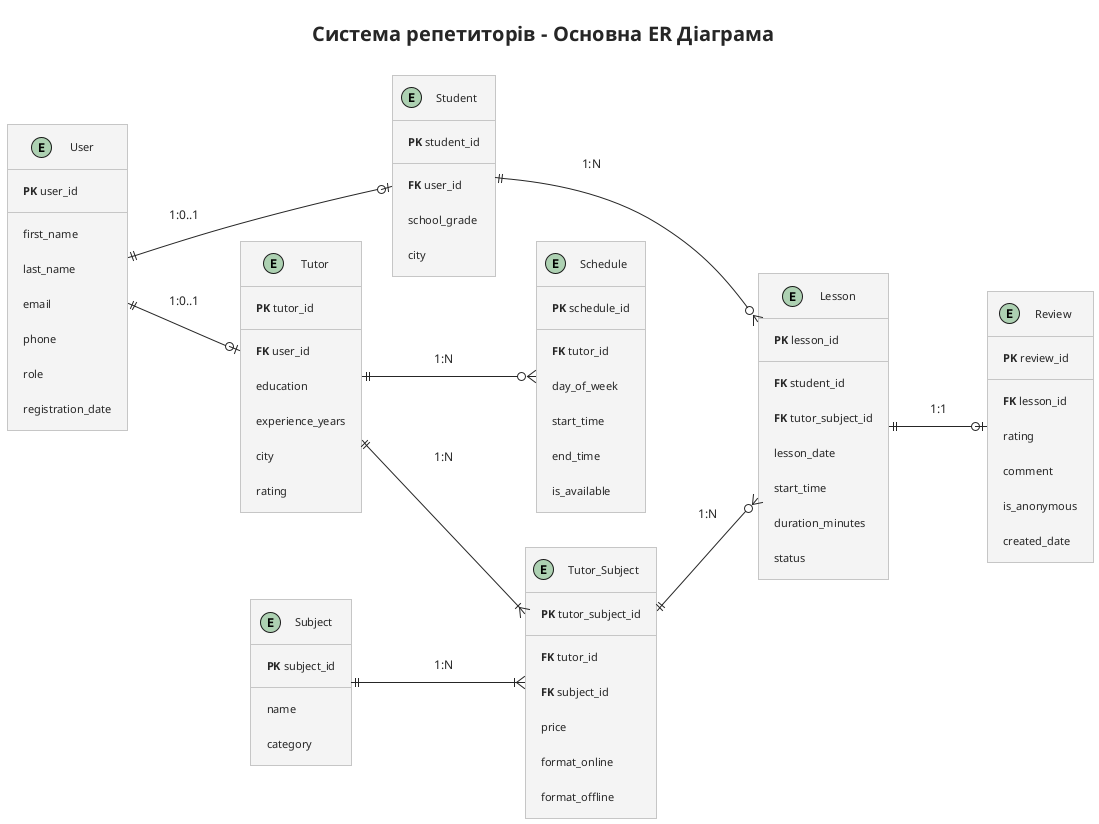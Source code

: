 @startuml tutor_platform_core_erd

!define PRIMARY_KEY(x) **PK** x
!define FOREIGN_KEY(x) **FK** x
!theme carbon-gray

skinparam arrow {
	Thickness 1
	Color #262626
	FontColor #262626
}

title Система репетиторів - Основна ER Діаграма

left to right direction

entity "User" as user {
  PRIMARY_KEY(user_id)
  --
  first_name
  last_name
  email
  phone
  role
  registration_date
}

entity "Student" as student {
  PRIMARY_KEY(student_id)
  --
  FOREIGN_KEY(user_id)
  school_grade
  city
}

entity "Tutor" as tutor {
  PRIMARY_KEY(tutor_id)
  --
  FOREIGN_KEY(user_id)
  education
  experience_years
  city
  rating
}

entity "Schedule" as schedule {
  PRIMARY_KEY(schedule_id)
  --
  FOREIGN_KEY(tutor_id)
  day_of_week
  start_time
  end_time
  is_available
}

entity "Subject" as subject {
  PRIMARY_KEY(subject_id)
  --
  name
  category
}

entity "Tutor_Subject" as tutor_subject {
  PRIMARY_KEY(tutor_subject_id)
  --
  FOREIGN_KEY(tutor_id)
  FOREIGN_KEY(subject_id)
  price
  format_online
  format_offline
}

entity "Lesson" as lesson {
  PRIMARY_KEY(lesson_id)
  --
  FOREIGN_KEY(student_id)
  FOREIGN_KEY(tutor_subject_id)
  lesson_date
  start_time
  duration_minutes
  status
}

entity "Review" as review {
  PRIMARY_KEY(review_id)
  --
  FOREIGN_KEY(lesson_id)
  rating
  comment
  is_anonymous
  created_date
}

user ||--o| student : "1:0..1"
user ||--o| tutor : "1:0..1"

tutor ||--|{ tutor_subject : "1:N"
subject ||--|{ tutor_subject : "1:N"

student ||--o{ lesson : "1:N"
tutor_subject ||--o{ lesson : "1:N"

lesson ||--o| review : "1:1"
tutor ||--o{ schedule : "1:N"

@enduml